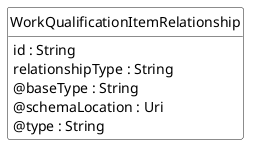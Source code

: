 @startuml
hide circle
hide methods
hide stereotype
show <<Enumeration>> stereotype
skinparam class {
   BackgroundColor<<Enumeration>> #E6F5F7
   BackgroundColor<<Ref>> #FFFFE0
   BackgroundColor<<Pivot>> #FFFFFFF
   BackgroundColor<<SimpleType>> #E2F0DA
   BackgroundColor #FCF2E3
}

class WorkQualificationItemRelationship <<Pivot>> {
    id : String
    relationshipType : String
    @baseType : String
    @schemaLocation : Uri
    @type : String
}


@enduml